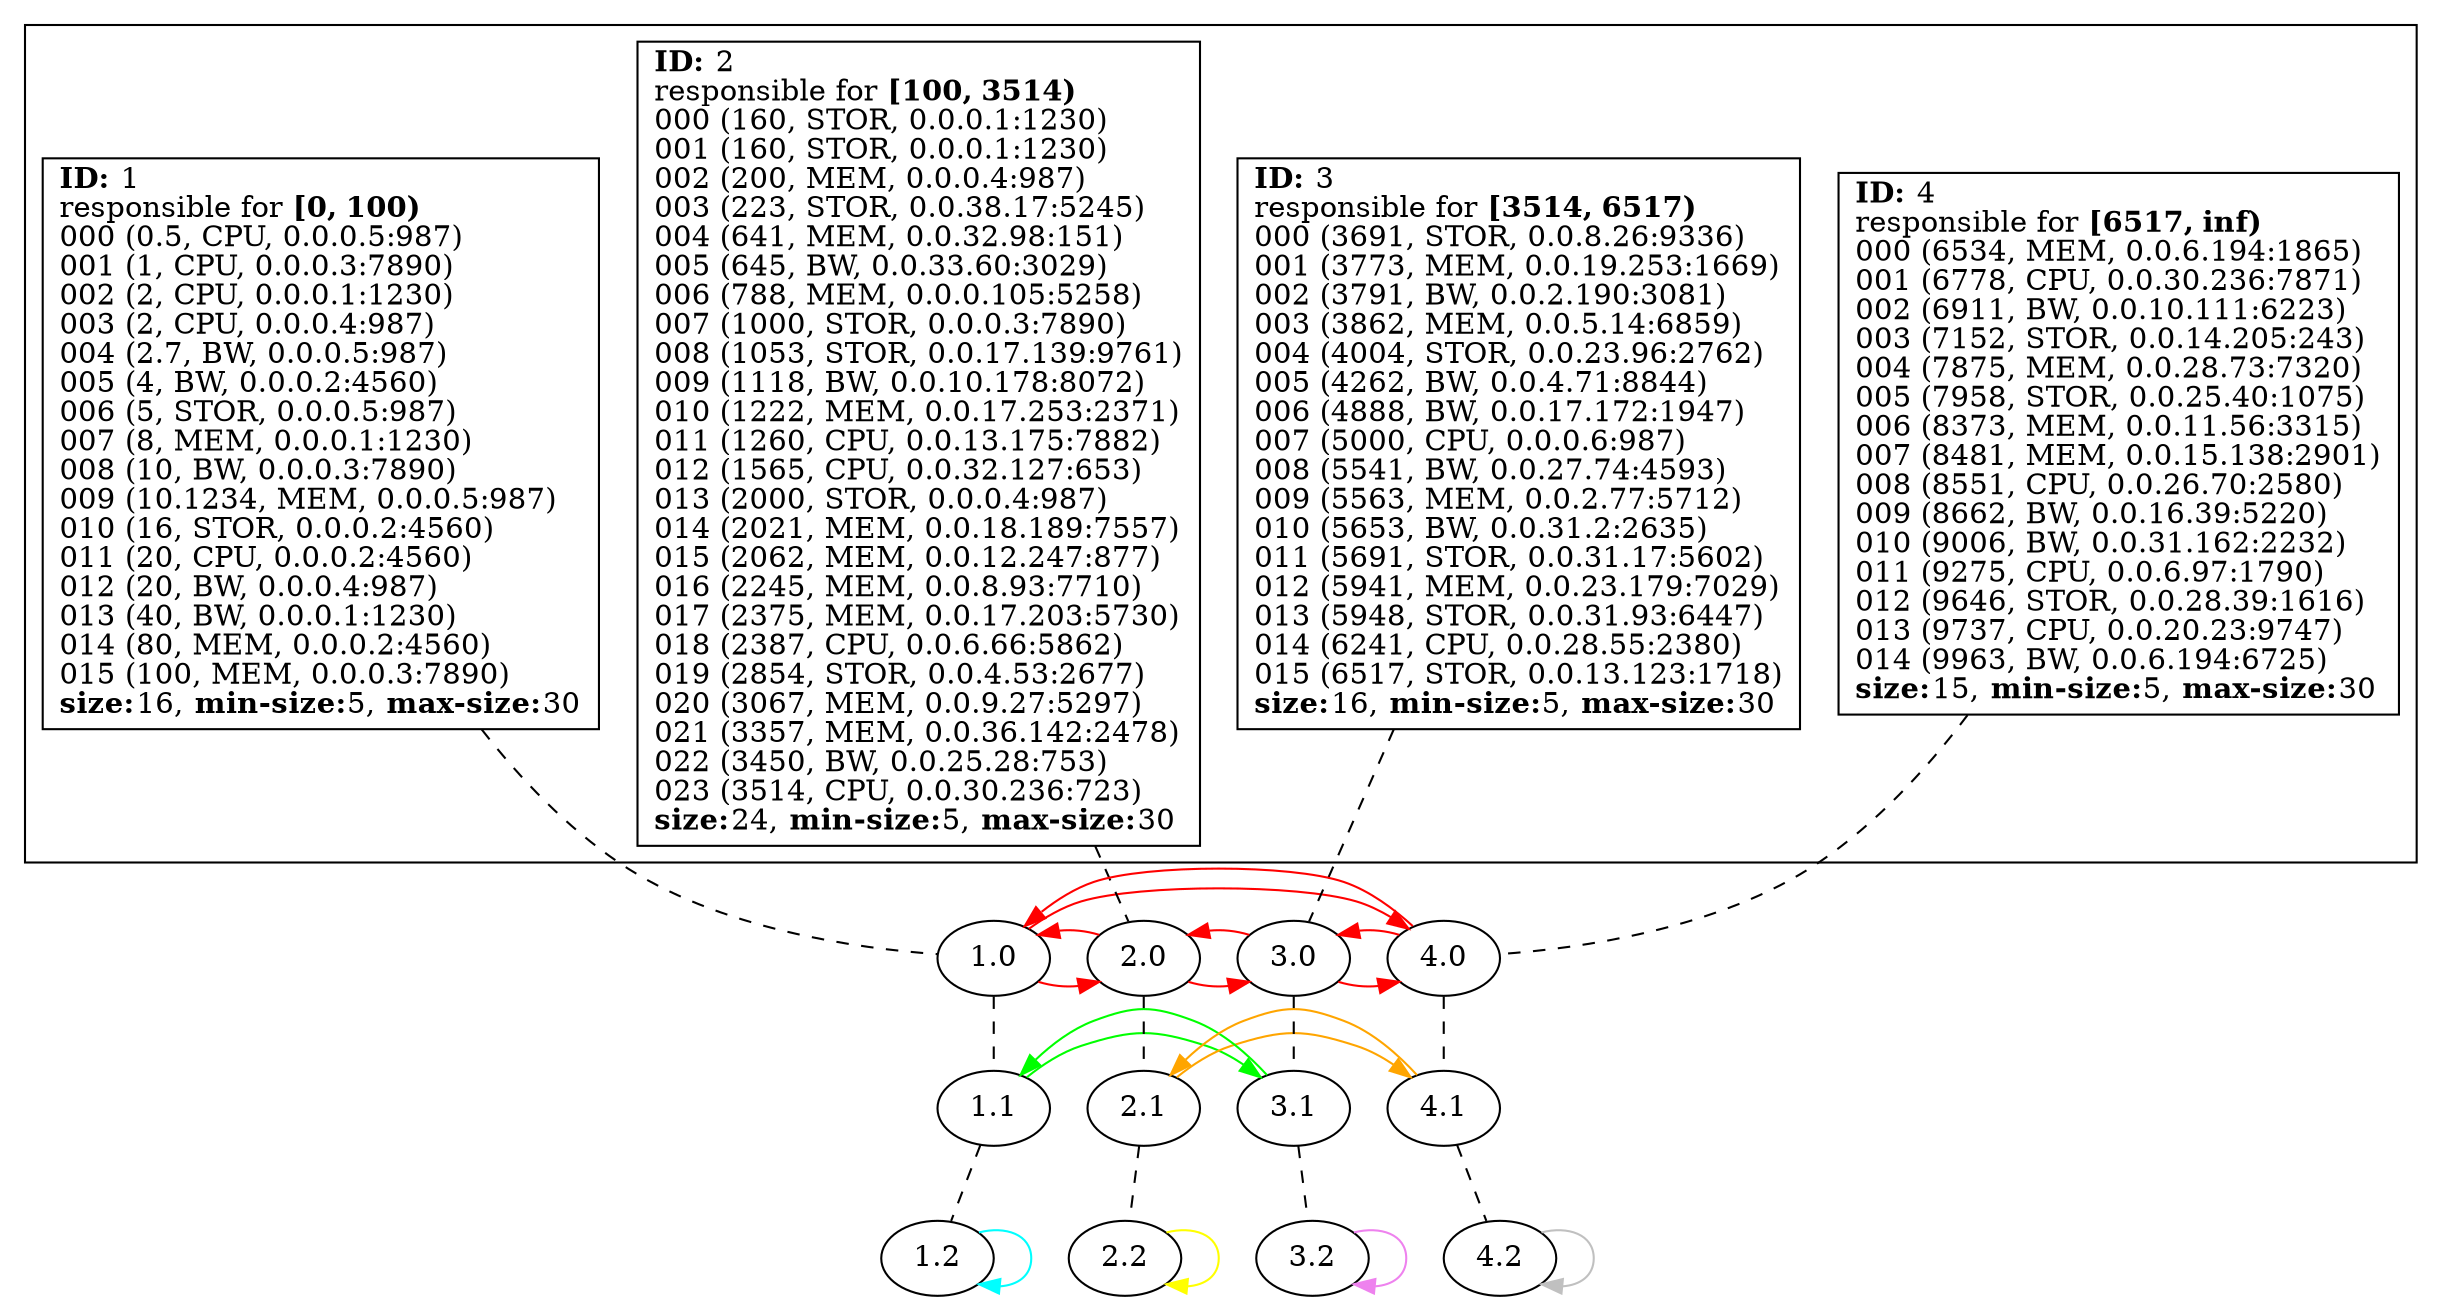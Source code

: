 strict
digraph SkipGraph {

	# vertical
	edge [dir=none style=dashed]
	subgraph {
		"1" -> "1.0" -> "1.1" -> "1.2"
		}
	subgraph {
		"2" -> "2.0" -> "2.1" -> "2.2"
		}
	subgraph {
		"3" -> "3.0" -> "3.1" -> "3.2"
		}
	subgraph {
		"4" -> "4.0" -> "4.1" -> "4.2"
		}

	# horizontal
	edge [dir=forward, style=solid]
	subgraph cluster_content {
		rank = same
		"1" [shape=box, label=
			<
				<B>ID:</B> 1<BR ALIGN="LEFT"/>
				responsible for <B>[0, 100)</B><BR ALIGN="LEFT"/>
				000 (0.5, CPU, 0.0.0.5:987)<BR ALIGN="LEFT"/>
				001 (1, CPU, 0.0.0.3:7890)<BR ALIGN="LEFT"/>
				002 (2, CPU, 0.0.0.1:1230)<BR ALIGN="LEFT"/>
				003 (2, CPU, 0.0.0.4:987)<BR ALIGN="LEFT"/>
				004 (2.7, BW, 0.0.0.5:987)<BR ALIGN="LEFT"/>
				005 (4, BW, 0.0.0.2:4560)<BR ALIGN="LEFT"/>
				006 (5, STOR, 0.0.0.5:987)<BR ALIGN="LEFT"/>
				007 (8, MEM, 0.0.0.1:1230)<BR ALIGN="LEFT"/>
				008 (10, BW, 0.0.0.3:7890)<BR ALIGN="LEFT"/>
				009 (10.1234, MEM, 0.0.0.5:987)<BR ALIGN="LEFT"/>
				010 (16, STOR, 0.0.0.2:4560)<BR ALIGN="LEFT"/>
				011 (20, CPU, 0.0.0.2:4560)<BR ALIGN="LEFT"/>
				012 (20, BW, 0.0.0.4:987)<BR ALIGN="LEFT"/>
				013 (40, BW, 0.0.0.1:1230)<BR ALIGN="LEFT"/>
				014 (80, MEM, 0.0.0.2:4560)<BR ALIGN="LEFT"/>
				015 (100, MEM, 0.0.0.3:7890)<BR ALIGN="LEFT"/>
			<B>size:</B>16, <B>min-size:</B>5, <B>max-size:</B>30<BR ALIGN="LEFT"/>			>]
		"2" [shape=box, label=
			<
				<B>ID:</B> 2<BR ALIGN="LEFT"/>
				responsible for <B>[100, 3514)</B><BR ALIGN="LEFT"/>
				000 (160, STOR, 0.0.0.1:1230)<BR ALIGN="LEFT"/>
				001 (160, STOR, 0.0.0.1:1230)<BR ALIGN="LEFT"/>
				002 (200, MEM, 0.0.0.4:987)<BR ALIGN="LEFT"/>
				003 (223, STOR, 0.0.38.17:5245)<BR ALIGN="LEFT"/>
				004 (641, MEM, 0.0.32.98:151)<BR ALIGN="LEFT"/>
				005 (645, BW, 0.0.33.60:3029)<BR ALIGN="LEFT"/>
				006 (788, MEM, 0.0.0.105:5258)<BR ALIGN="LEFT"/>
				007 (1000, STOR, 0.0.0.3:7890)<BR ALIGN="LEFT"/>
				008 (1053, STOR, 0.0.17.139:9761)<BR ALIGN="LEFT"/>
				009 (1118, BW, 0.0.10.178:8072)<BR ALIGN="LEFT"/>
				010 (1222, MEM, 0.0.17.253:2371)<BR ALIGN="LEFT"/>
				011 (1260, CPU, 0.0.13.175:7882)<BR ALIGN="LEFT"/>
				012 (1565, CPU, 0.0.32.127:653)<BR ALIGN="LEFT"/>
				013 (2000, STOR, 0.0.0.4:987)<BR ALIGN="LEFT"/>
				014 (2021, MEM, 0.0.18.189:7557)<BR ALIGN="LEFT"/>
				015 (2062, MEM, 0.0.12.247:877)<BR ALIGN="LEFT"/>
				016 (2245, MEM, 0.0.8.93:7710)<BR ALIGN="LEFT"/>
				017 (2375, MEM, 0.0.17.203:5730)<BR ALIGN="LEFT"/>
				018 (2387, CPU, 0.0.6.66:5862)<BR ALIGN="LEFT"/>
				019 (2854, STOR, 0.0.4.53:2677)<BR ALIGN="LEFT"/>
				020 (3067, MEM, 0.0.9.27:5297)<BR ALIGN="LEFT"/>
				021 (3357, MEM, 0.0.36.142:2478)<BR ALIGN="LEFT"/>
				022 (3450, BW, 0.0.25.28:753)<BR ALIGN="LEFT"/>
				023 (3514, CPU, 0.0.30.236:723)<BR ALIGN="LEFT"/>
			<B>size:</B>24, <B>min-size:</B>5, <B>max-size:</B>30<BR ALIGN="LEFT"/>			>]
		"3" [shape=box, label=
			<
				<B>ID:</B> 3<BR ALIGN="LEFT"/>
				responsible for <B>[3514, 6517)</B><BR ALIGN="LEFT"/>
				000 (3691, STOR, 0.0.8.26:9336)<BR ALIGN="LEFT"/>
				001 (3773, MEM, 0.0.19.253:1669)<BR ALIGN="LEFT"/>
				002 (3791, BW, 0.0.2.190:3081)<BR ALIGN="LEFT"/>
				003 (3862, MEM, 0.0.5.14:6859)<BR ALIGN="LEFT"/>
				004 (4004, STOR, 0.0.23.96:2762)<BR ALIGN="LEFT"/>
				005 (4262, BW, 0.0.4.71:8844)<BR ALIGN="LEFT"/>
				006 (4888, BW, 0.0.17.172:1947)<BR ALIGN="LEFT"/>
				007 (5000, CPU, 0.0.0.6:987)<BR ALIGN="LEFT"/>
				008 (5541, BW, 0.0.27.74:4593)<BR ALIGN="LEFT"/>
				009 (5563, MEM, 0.0.2.77:5712)<BR ALIGN="LEFT"/>
				010 (5653, BW, 0.0.31.2:2635)<BR ALIGN="LEFT"/>
				011 (5691, STOR, 0.0.31.17:5602)<BR ALIGN="LEFT"/>
				012 (5941, MEM, 0.0.23.179:7029)<BR ALIGN="LEFT"/>
				013 (5948, STOR, 0.0.31.93:6447)<BR ALIGN="LEFT"/>
				014 (6241, CPU, 0.0.28.55:2380)<BR ALIGN="LEFT"/>
				015 (6517, STOR, 0.0.13.123:1718)<BR ALIGN="LEFT"/>
			<B>size:</B>16, <B>min-size:</B>5, <B>max-size:</B>30<BR ALIGN="LEFT"/>			>]
		"4" [shape=box, label=
			<
				<B>ID:</B> 4<BR ALIGN="LEFT"/>
				responsible for <B>[6517, inf)</B><BR ALIGN="LEFT"/>
				000 (6534, MEM, 0.0.6.194:1865)<BR ALIGN="LEFT"/>
				001 (6778, CPU, 0.0.30.236:7871)<BR ALIGN="LEFT"/>
				002 (6911, BW, 0.0.10.111:6223)<BR ALIGN="LEFT"/>
				003 (7152, STOR, 0.0.14.205:243)<BR ALIGN="LEFT"/>
				004 (7875, MEM, 0.0.28.73:7320)<BR ALIGN="LEFT"/>
				005 (7958, STOR, 0.0.25.40:1075)<BR ALIGN="LEFT"/>
				006 (8373, MEM, 0.0.11.56:3315)<BR ALIGN="LEFT"/>
				007 (8481, MEM, 0.0.15.138:2901)<BR ALIGN="LEFT"/>
				008 (8551, CPU, 0.0.26.70:2580)<BR ALIGN="LEFT"/>
				009 (8662, BW, 0.0.16.39:5220)<BR ALIGN="LEFT"/>
				010 (9006, BW, 0.0.31.162:2232)<BR ALIGN="LEFT"/>
				011 (9275, CPU, 0.0.6.97:1790)<BR ALIGN="LEFT"/>
				012 (9646, STOR, 0.0.28.39:1616)<BR ALIGN="LEFT"/>
				013 (9737, CPU, 0.0.20.23:9747)<BR ALIGN="LEFT"/>
				014 (9963, BW, 0.0.6.194:6725)<BR ALIGN="LEFT"/>
			<B>size:</B>15, <B>min-size:</B>5, <B>max-size:</B>30<BR ALIGN="LEFT"/>			>]
	}

	edge [color=red]
	subgraph 1 {
		rank = same
		label = "Level 0"
		subgraph {
			"1.0" -> "2.0"
			"1.0" -> "4.0"
		}
		subgraph {
			"2.0" -> "3.0"
			"2.0" -> "1.0"
		}
		subgraph {
			"3.0" -> "4.0"
			"3.0" -> "2.0"
		}
		subgraph {
			"4.0" -> "1.0"
			"4.0" -> "3.0"
		}
	}

	edge [color=green]
	subgraph 10 {
		rank = same
		label = "Level 1 (0)"
		subgraph {
			"1.1" -> "3.1"
			"1.1" -> "3.1"
		}
		subgraph {
			"3.1" -> "1.1"
			"3.1" -> "1.1"
		}
	}

	edge [color=cyan]
	subgraph 100 {
		rank = same
		label = "Level 2 (00)"
		subgraph {
			"1.2" -> "1.2"
			"1.2" -> "1.2"
		}
	}

	edge [color=violet]
	subgraph 101 {
		rank = same
		label = "Level 2 (01)"
		subgraph {
			"3.2" -> "3.2"
			"3.2" -> "3.2"
		}
	}

	edge [color=orange]
	subgraph 11 {
		rank = same
		label = "Level 1 (1)"
		subgraph {
			"2.1" -> "4.1"
			"2.1" -> "4.1"
		}
		subgraph {
			"4.1" -> "2.1"
			"4.1" -> "2.1"
		}
	}

	edge [color=grey]
	subgraph 110 {
		rank = same
		label = "Level 2 (10)"
		subgraph {
			"4.2" -> "4.2"
			"4.2" -> "4.2"
		}
	}

	edge [color=yellow]
	subgraph 111 {
		rank = same
		label = "Level 2 (11)"
		subgraph {
			"2.2" -> "2.2"
			"2.2" -> "2.2"
		}
	}


}
